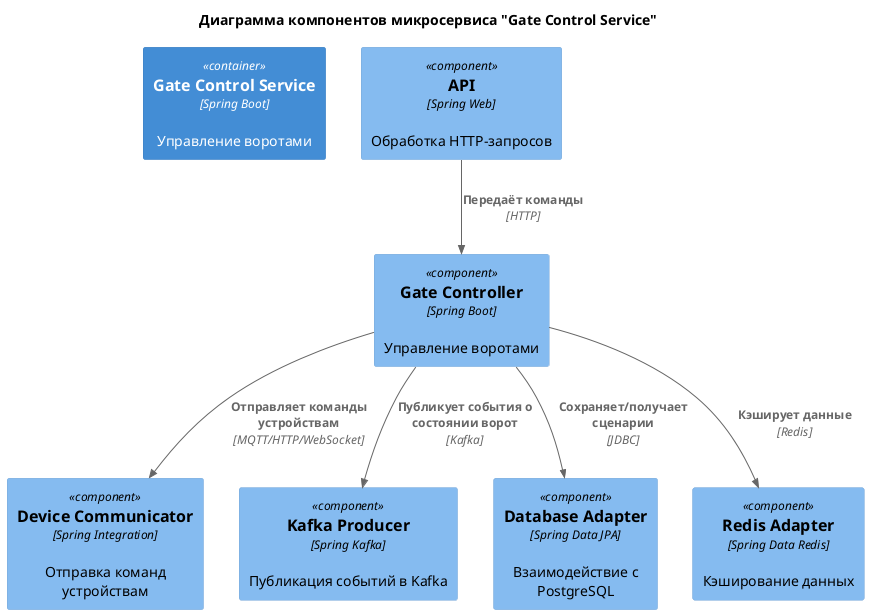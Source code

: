 @startuml
!include <C4/C4_Component>

title Диаграмма компонентов микросервиса "Gate Control Service"

Container(gates, "Gate Control Service", "Spring Boot", "Управление воротами")

Component(api, "API", "Spring Web", "Обработка HTTP-запросов")
Component(gate_controller, "Gate Controller", "Spring Boot", "Управление воротами")
Component(device_communicator, "Device Communicator", "Spring Integration", "Отправка команд устройствам")
Component(kafka_producer, "Kafka Producer", "Spring Kafka", "Публикация событий в Kafka")
Component(db_adapter, "Database Adapter", "Spring Data JPA", "Взаимодействие с PostgreSQL")
Component(redis_adapter, "Redis Adapter", "Spring Data Redis", "Кэширование данных")

' Взаимодействия
Rel(api, gate_controller, "Передаёт команды", "HTTP")
Rel(gate_controller, device_communicator, "Отправляет команды устройствам", "MQTT/HTTP/WebSocket")
Rel(gate_controller, kafka_producer, "Публикует события о состоянии ворот", "Kafka")
Rel(gate_controller, db_adapter, "Сохраняет/получает сценарии", "JDBC")
Rel(gate_controller, redis_adapter, "Кэширует данные", "Redis")

@enduml